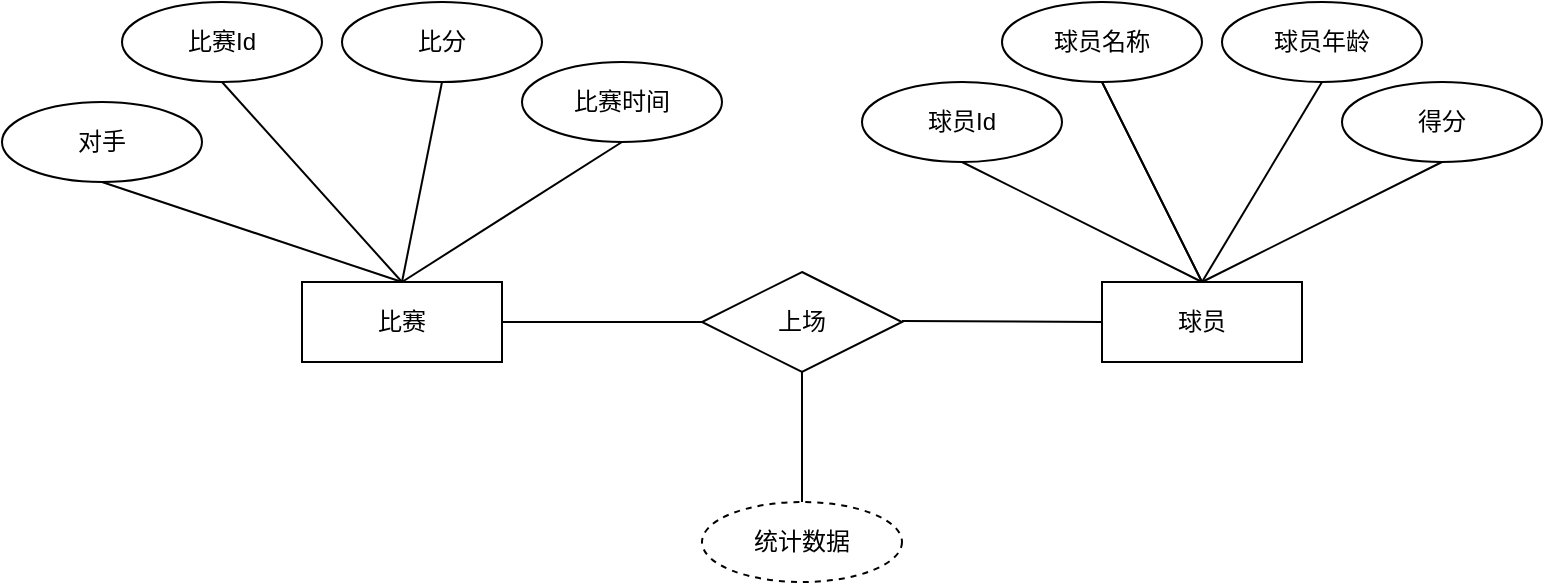 <mxfile version="20.5.3" type="github">
  <diagram id="-ZiJM-RzjJXJVmfHqy6U" name="第 1 页">
    <mxGraphModel dx="1278" dy="579" grid="1" gridSize="10" guides="1" tooltips="1" connect="1" arrows="1" fold="1" page="1" pageScale="1" pageWidth="827" pageHeight="1169" math="0" shadow="0">
      <root>
        <mxCell id="0" />
        <mxCell id="1" parent="0" />
        <mxCell id="ex4YBnrQWrCRff4x2JVy-2" value="比赛" style="whiteSpace=wrap;html=1;align=center;" vertex="1" parent="1">
          <mxGeometry x="180" y="220" width="100" height="40" as="geometry" />
        </mxCell>
        <mxCell id="ex4YBnrQWrCRff4x2JVy-3" value="球员" style="whiteSpace=wrap;html=1;align=center;" vertex="1" parent="1">
          <mxGeometry x="580" y="220" width="100" height="40" as="geometry" />
        </mxCell>
        <mxCell id="ex4YBnrQWrCRff4x2JVy-5" value="上场" style="shape=rhombus;perimeter=rhombusPerimeter;whiteSpace=wrap;html=1;align=center;" vertex="1" parent="1">
          <mxGeometry x="380" y="215" width="100" height="50" as="geometry" />
        </mxCell>
        <mxCell id="ex4YBnrQWrCRff4x2JVy-6" value="比分" style="ellipse;whiteSpace=wrap;html=1;align=center;" vertex="1" parent="1">
          <mxGeometry x="200" y="80" width="100" height="40" as="geometry" />
        </mxCell>
        <mxCell id="ex4YBnrQWrCRff4x2JVy-7" value="得分" style="ellipse;whiteSpace=wrap;html=1;align=center;" vertex="1" parent="1">
          <mxGeometry x="700" y="120" width="100" height="40" as="geometry" />
        </mxCell>
        <mxCell id="ex4YBnrQWrCRff4x2JVy-10" value="" style="endArrow=none;html=1;rounded=0;exitX=1;exitY=0.5;exitDx=0;exitDy=0;" edge="1" parent="1" source="ex4YBnrQWrCRff4x2JVy-2" target="ex4YBnrQWrCRff4x2JVy-5">
          <mxGeometry relative="1" as="geometry">
            <mxPoint x="330" y="300" as="sourcePoint" />
            <mxPoint x="490" y="300" as="targetPoint" />
          </mxGeometry>
        </mxCell>
        <mxCell id="ex4YBnrQWrCRff4x2JVy-12" value="" style="endArrow=none;html=1;rounded=0;exitX=0.5;exitY=1;exitDx=0;exitDy=0;entryX=0.5;entryY=0;entryDx=0;entryDy=0;" edge="1" parent="1" source="ex4YBnrQWrCRff4x2JVy-6" target="ex4YBnrQWrCRff4x2JVy-2">
          <mxGeometry relative="1" as="geometry">
            <mxPoint x="340" y="300" as="sourcePoint" />
            <mxPoint x="490" y="300" as="targetPoint" />
          </mxGeometry>
        </mxCell>
        <mxCell id="ex4YBnrQWrCRff4x2JVy-14" value="" style="endArrow=none;html=1;rounded=0;exitX=0.5;exitY=1;exitDx=0;exitDy=0;entryX=0.5;entryY=0;entryDx=0;entryDy=0;" edge="1" parent="1" source="ex4YBnrQWrCRff4x2JVy-7" target="ex4YBnrQWrCRff4x2JVy-3">
          <mxGeometry relative="1" as="geometry">
            <mxPoint x="330" y="300" as="sourcePoint" />
            <mxPoint x="490" y="300" as="targetPoint" />
          </mxGeometry>
        </mxCell>
        <mxCell id="ex4YBnrQWrCRff4x2JVy-17" value="" style="endArrow=none;html=1;rounded=0;" edge="1" parent="1">
          <mxGeometry relative="1" as="geometry">
            <mxPoint x="480" y="239.5" as="sourcePoint" />
            <mxPoint x="580" y="240" as="targetPoint" />
          </mxGeometry>
        </mxCell>
        <mxCell id="ex4YBnrQWrCRff4x2JVy-18" value="统计数据" style="ellipse;whiteSpace=wrap;html=1;align=center;dashed=1;" vertex="1" parent="1">
          <mxGeometry x="380" y="330" width="100" height="40" as="geometry" />
        </mxCell>
        <mxCell id="ex4YBnrQWrCRff4x2JVy-21" value="球员Id" style="ellipse;whiteSpace=wrap;html=1;align=center;" vertex="1" parent="1">
          <mxGeometry x="460" y="120" width="100" height="40" as="geometry" />
        </mxCell>
        <mxCell id="ex4YBnrQWrCRff4x2JVy-22" value="球员名称" style="ellipse;whiteSpace=wrap;html=1;align=center;" vertex="1" parent="1">
          <mxGeometry x="530" y="80" width="100" height="40" as="geometry" />
        </mxCell>
        <mxCell id="ex4YBnrQWrCRff4x2JVy-23" value="球员年龄" style="ellipse;whiteSpace=wrap;html=1;align=center;" vertex="1" parent="1">
          <mxGeometry x="640" y="80" width="100" height="40" as="geometry" />
        </mxCell>
        <mxCell id="ex4YBnrQWrCRff4x2JVy-24" value="" style="endArrow=none;html=1;rounded=0;exitX=0.5;exitY=1;exitDx=0;exitDy=0;entryX=0.5;entryY=0;entryDx=0;entryDy=0;" edge="1" parent="1" source="ex4YBnrQWrCRff4x2JVy-23" target="ex4YBnrQWrCRff4x2JVy-3">
          <mxGeometry relative="1" as="geometry">
            <mxPoint x="760" y="170" as="sourcePoint" />
            <mxPoint x="665" y="230" as="targetPoint" />
          </mxGeometry>
        </mxCell>
        <mxCell id="ex4YBnrQWrCRff4x2JVy-26" value="" style="endArrow=none;html=1;rounded=0;entryX=0.5;entryY=0;entryDx=0;entryDy=0;" edge="1" parent="1" target="ex4YBnrQWrCRff4x2JVy-3">
          <mxGeometry relative="1" as="geometry">
            <mxPoint x="580" y="120" as="sourcePoint" />
            <mxPoint x="640" y="230" as="targetPoint" />
          </mxGeometry>
        </mxCell>
        <mxCell id="ex4YBnrQWrCRff4x2JVy-27" value="" style="endArrow=none;html=1;rounded=0;entryX=0.5;entryY=0;entryDx=0;entryDy=0;" edge="1" parent="1" target="ex4YBnrQWrCRff4x2JVy-3">
          <mxGeometry relative="1" as="geometry">
            <mxPoint x="580" y="120" as="sourcePoint" />
            <mxPoint x="630" y="220" as="targetPoint" />
            <Array as="points">
              <mxPoint x="610" y="180" />
            </Array>
          </mxGeometry>
        </mxCell>
        <mxCell id="ex4YBnrQWrCRff4x2JVy-28" value="" style="endArrow=none;html=1;rounded=0;entryX=0.5;entryY=0;entryDx=0;entryDy=0;exitX=0.5;exitY=1;exitDx=0;exitDy=0;" edge="1" parent="1" source="ex4YBnrQWrCRff4x2JVy-21" target="ex4YBnrQWrCRff4x2JVy-3">
          <mxGeometry relative="1" as="geometry">
            <mxPoint x="590" y="130" as="sourcePoint" />
            <mxPoint x="640" y="230" as="targetPoint" />
          </mxGeometry>
        </mxCell>
        <mxCell id="ex4YBnrQWrCRff4x2JVy-29" value="比赛Id" style="ellipse;whiteSpace=wrap;html=1;align=center;" vertex="1" parent="1">
          <mxGeometry x="90" y="80" width="100" height="40" as="geometry" />
        </mxCell>
        <mxCell id="ex4YBnrQWrCRff4x2JVy-30" value="比赛时间" style="ellipse;whiteSpace=wrap;html=1;align=center;" vertex="1" parent="1">
          <mxGeometry x="290" y="110" width="100" height="40" as="geometry" />
        </mxCell>
        <mxCell id="ex4YBnrQWrCRff4x2JVy-34" value="" style="endArrow=none;html=1;rounded=0;entryX=0.5;entryY=1;entryDx=0;entryDy=0;" edge="1" parent="1" target="ex4YBnrQWrCRff4x2JVy-29">
          <mxGeometry relative="1" as="geometry">
            <mxPoint x="230" y="220" as="sourcePoint" />
            <mxPoint x="260" y="250" as="targetPoint" />
          </mxGeometry>
        </mxCell>
        <mxCell id="ex4YBnrQWrCRff4x2JVy-35" value="" style="endArrow=none;html=1;rounded=0;entryX=0.5;entryY=1;entryDx=0;entryDy=0;" edge="1" parent="1" target="ex4YBnrQWrCRff4x2JVy-30">
          <mxGeometry relative="1" as="geometry">
            <mxPoint x="230" y="220" as="sourcePoint" />
            <mxPoint x="270" y="260" as="targetPoint" />
          </mxGeometry>
        </mxCell>
        <mxCell id="ex4YBnrQWrCRff4x2JVy-36" value="对手" style="ellipse;whiteSpace=wrap;html=1;align=center;" vertex="1" parent="1">
          <mxGeometry x="30" y="130" width="100" height="40" as="geometry" />
        </mxCell>
        <mxCell id="ex4YBnrQWrCRff4x2JVy-38" value="" style="endArrow=none;html=1;rounded=0;entryX=0.5;entryY=1;entryDx=0;entryDy=0;" edge="1" parent="1" target="ex4YBnrQWrCRff4x2JVy-36">
          <mxGeometry relative="1" as="geometry">
            <mxPoint x="230" y="220" as="sourcePoint" />
            <mxPoint x="130" y="150" as="targetPoint" />
          </mxGeometry>
        </mxCell>
        <mxCell id="ex4YBnrQWrCRff4x2JVy-39" value="" style="endArrow=none;html=1;rounded=0;entryX=0.5;entryY=0;entryDx=0;entryDy=0;exitX=0.5;exitY=1;exitDx=0;exitDy=0;" edge="1" parent="1" source="ex4YBnrQWrCRff4x2JVy-5" target="ex4YBnrQWrCRff4x2JVy-18">
          <mxGeometry relative="1" as="geometry">
            <mxPoint x="250" y="240" as="sourcePoint" />
            <mxPoint x="140" y="160" as="targetPoint" />
          </mxGeometry>
        </mxCell>
      </root>
    </mxGraphModel>
  </diagram>
</mxfile>
